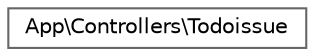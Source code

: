 digraph "Graphical Class Hierarchy"
{
 // LATEX_PDF_SIZE
  bgcolor="transparent";
  edge [fontname=Helvetica,fontsize=10,labelfontname=Helvetica,labelfontsize=10];
  node [fontname=Helvetica,fontsize=10,shape=box,height=0.2,width=0.4];
  rankdir="LR";
  Node0 [id="Node000000",label="App\\Controllers\\Todoissue",height=0.2,width=0.4,color="grey40", fillcolor="white", style="filled",URL="$classApp_1_1Controllers_1_1Todoissue.html",tooltip=" "];
}
